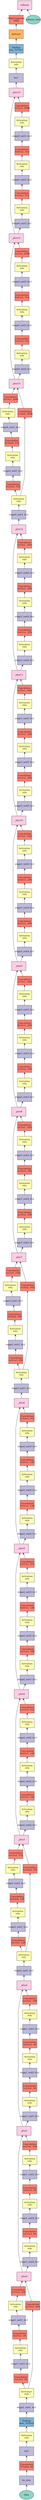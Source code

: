digraph plot {
	data [label=data fillcolor="#8dd3c7" fixedsize=true height=0.8034 shape=oval style=filled width=1.3]
	bn_data [label=bn_data fillcolor="#bebada" fixedsize=true height=0.8034 shape=box style=filled width=1.3]
	conv0 [label="Convolution\n7x7/2x2, 64" fillcolor="#fb8072" fixedsize=true height=0.8034 shape=box style=filled width=1.3]
	bn0 [label=bn0 fillcolor="#bebada" fixedsize=true height=0.8034 shape=box style=filled width=1.3]
	relu0 [label="Activation\nrelu" fillcolor="#ffffb3" fixedsize=true height=0.8034 shape=box style=filled width=1.3]
	pooling0 [label="Pooling\nmax, 3x3/2x2" fillcolor="#80b1d3" fixedsize=true height=0.8034 shape=box style=filled width=1.3]
	stage1_unit1_bn1 [label=stage1_unit1_bn1 fillcolor="#bebada" fixedsize=true height=0.8034 shape=box style=filled width=1.3]
	stage1_unit1_relu1 [label="Activation\nrelu" fillcolor="#ffffb3" fixedsize=true height=0.8034 shape=box style=filled width=1.3]
	stage1_unit1_conv1 [label="Convolution\n1x1/1x1, 64" fillcolor="#fb8072" fixedsize=true height=0.8034 shape=box style=filled width=1.3]
	stage1_unit1_bn2 [label=stage1_unit1_bn2 fillcolor="#bebada" fixedsize=true height=0.8034 shape=box style=filled width=1.3]
	stage1_unit1_relu2 [label="Activation\nrelu" fillcolor="#ffffb3" fixedsize=true height=0.8034 shape=box style=filled width=1.3]
	stage1_unit1_conv2 [label="Convolution\n3x3/1x1, 64" fillcolor="#fb8072" fixedsize=true height=0.8034 shape=box style=filled width=1.3]
	stage1_unit1_bn3 [label=stage1_unit1_bn3 fillcolor="#bebada" fixedsize=true height=0.8034 shape=box style=filled width=1.3]
	stage1_unit1_relu3 [label="Activation\nrelu" fillcolor="#ffffb3" fixedsize=true height=0.8034 shape=box style=filled width=1.3]
	stage1_unit1_conv3 [label="Convolution\n1x1/1x1, 256" fillcolor="#fb8072" fixedsize=true height=0.8034 shape=box style=filled width=1.3]
	stage1_unit1_sc [label="Convolution\n1x1/1x1, 256" fillcolor="#fb8072" fixedsize=true height=0.8034 shape=box style=filled width=1.3]
	_plus0 [label=_plus0 fillcolor="#fccde5" fixedsize=true height=0.8034 shape=box style=filled width=1.3]
	stage1_unit2_bn1 [label=stage1_unit2_bn1 fillcolor="#bebada" fixedsize=true height=0.8034 shape=box style=filled width=1.3]
	stage1_unit2_relu1 [label="Activation\nrelu" fillcolor="#ffffb3" fixedsize=true height=0.8034 shape=box style=filled width=1.3]
	stage1_unit2_conv1 [label="Convolution\n1x1/1x1, 64" fillcolor="#fb8072" fixedsize=true height=0.8034 shape=box style=filled width=1.3]
	stage1_unit2_bn2 [label=stage1_unit2_bn2 fillcolor="#bebada" fixedsize=true height=0.8034 shape=box style=filled width=1.3]
	stage1_unit2_relu2 [label="Activation\nrelu" fillcolor="#ffffb3" fixedsize=true height=0.8034 shape=box style=filled width=1.3]
	stage1_unit2_conv2 [label="Convolution\n3x3/1x1, 64" fillcolor="#fb8072" fixedsize=true height=0.8034 shape=box style=filled width=1.3]
	stage1_unit2_bn3 [label=stage1_unit2_bn3 fillcolor="#bebada" fixedsize=true height=0.8034 shape=box style=filled width=1.3]
	stage1_unit2_relu3 [label="Activation\nrelu" fillcolor="#ffffb3" fixedsize=true height=0.8034 shape=box style=filled width=1.3]
	stage1_unit2_conv3 [label="Convolution\n1x1/1x1, 256" fillcolor="#fb8072" fixedsize=true height=0.8034 shape=box style=filled width=1.3]
	_plus1 [label=_plus1 fillcolor="#fccde5" fixedsize=true height=0.8034 shape=box style=filled width=1.3]
	stage1_unit3_bn1 [label=stage1_unit3_bn1 fillcolor="#bebada" fixedsize=true height=0.8034 shape=box style=filled width=1.3]
	stage1_unit3_relu1 [label="Activation\nrelu" fillcolor="#ffffb3" fixedsize=true height=0.8034 shape=box style=filled width=1.3]
	stage1_unit3_conv1 [label="Convolution\n1x1/1x1, 64" fillcolor="#fb8072" fixedsize=true height=0.8034 shape=box style=filled width=1.3]
	stage1_unit3_bn2 [label=stage1_unit3_bn2 fillcolor="#bebada" fixedsize=true height=0.8034 shape=box style=filled width=1.3]
	stage1_unit3_relu2 [label="Activation\nrelu" fillcolor="#ffffb3" fixedsize=true height=0.8034 shape=box style=filled width=1.3]
	stage1_unit3_conv2 [label="Convolution\n3x3/1x1, 64" fillcolor="#fb8072" fixedsize=true height=0.8034 shape=box style=filled width=1.3]
	stage1_unit3_bn3 [label=stage1_unit3_bn3 fillcolor="#bebada" fixedsize=true height=0.8034 shape=box style=filled width=1.3]
	stage1_unit3_relu3 [label="Activation\nrelu" fillcolor="#ffffb3" fixedsize=true height=0.8034 shape=box style=filled width=1.3]
	stage1_unit3_conv3 [label="Convolution\n1x1/1x1, 256" fillcolor="#fb8072" fixedsize=true height=0.8034 shape=box style=filled width=1.3]
	_plus2 [label=_plus2 fillcolor="#fccde5" fixedsize=true height=0.8034 shape=box style=filled width=1.3]
	stage2_unit1_bn1 [label=stage2_unit1_bn1 fillcolor="#bebada" fixedsize=true height=0.8034 shape=box style=filled width=1.3]
	stage2_unit1_relu1 [label="Activation\nrelu" fillcolor="#ffffb3" fixedsize=true height=0.8034 shape=box style=filled width=1.3]
	stage2_unit1_conv1 [label="Convolution\n1x1/1x1, 128" fillcolor="#fb8072" fixedsize=true height=0.8034 shape=box style=filled width=1.3]
	stage2_unit1_bn2 [label=stage2_unit1_bn2 fillcolor="#bebada" fixedsize=true height=0.8034 shape=box style=filled width=1.3]
	stage2_unit1_relu2 [label="Activation\nrelu" fillcolor="#ffffb3" fixedsize=true height=0.8034 shape=box style=filled width=1.3]
	stage2_unit1_conv2 [label="Convolution\n3x3/2x2, 128" fillcolor="#fb8072" fixedsize=true height=0.8034 shape=box style=filled width=1.3]
	stage2_unit1_bn3 [label=stage2_unit1_bn3 fillcolor="#bebada" fixedsize=true height=0.8034 shape=box style=filled width=1.3]
	stage2_unit1_relu3 [label="Activation\nrelu" fillcolor="#ffffb3" fixedsize=true height=0.8034 shape=box style=filled width=1.3]
	stage2_unit1_conv3 [label="Convolution\n1x1/1x1, 512" fillcolor="#fb8072" fixedsize=true height=0.8034 shape=box style=filled width=1.3]
	stage2_unit1_sc [label="Convolution\n1x1/2x2, 512" fillcolor="#fb8072" fixedsize=true height=0.8034 shape=box style=filled width=1.3]
	_plus3 [label=_plus3 fillcolor="#fccde5" fixedsize=true height=0.8034 shape=box style=filled width=1.3]
	stage2_unit2_bn1 [label=stage2_unit2_bn1 fillcolor="#bebada" fixedsize=true height=0.8034 shape=box style=filled width=1.3]
	stage2_unit2_relu1 [label="Activation\nrelu" fillcolor="#ffffb3" fixedsize=true height=0.8034 shape=box style=filled width=1.3]
	stage2_unit2_conv1 [label="Convolution\n1x1/1x1, 128" fillcolor="#fb8072" fixedsize=true height=0.8034 shape=box style=filled width=1.3]
	stage2_unit2_bn2 [label=stage2_unit2_bn2 fillcolor="#bebada" fixedsize=true height=0.8034 shape=box style=filled width=1.3]
	stage2_unit2_relu2 [label="Activation\nrelu" fillcolor="#ffffb3" fixedsize=true height=0.8034 shape=box style=filled width=1.3]
	stage2_unit2_conv2 [label="Convolution\n3x3/1x1, 128" fillcolor="#fb8072" fixedsize=true height=0.8034 shape=box style=filled width=1.3]
	stage2_unit2_bn3 [label=stage2_unit2_bn3 fillcolor="#bebada" fixedsize=true height=0.8034 shape=box style=filled width=1.3]
	stage2_unit2_relu3 [label="Activation\nrelu" fillcolor="#ffffb3" fixedsize=true height=0.8034 shape=box style=filled width=1.3]
	stage2_unit2_conv3 [label="Convolution\n1x1/1x1, 512" fillcolor="#fb8072" fixedsize=true height=0.8034 shape=box style=filled width=1.3]
	_plus4 [label=_plus4 fillcolor="#fccde5" fixedsize=true height=0.8034 shape=box style=filled width=1.3]
	stage2_unit3_bn1 [label=stage2_unit3_bn1 fillcolor="#bebada" fixedsize=true height=0.8034 shape=box style=filled width=1.3]
	stage2_unit3_relu1 [label="Activation\nrelu" fillcolor="#ffffb3" fixedsize=true height=0.8034 shape=box style=filled width=1.3]
	stage2_unit3_conv1 [label="Convolution\n1x1/1x1, 128" fillcolor="#fb8072" fixedsize=true height=0.8034 shape=box style=filled width=1.3]
	stage2_unit3_bn2 [label=stage2_unit3_bn2 fillcolor="#bebada" fixedsize=true height=0.8034 shape=box style=filled width=1.3]
	stage2_unit3_relu2 [label="Activation\nrelu" fillcolor="#ffffb3" fixedsize=true height=0.8034 shape=box style=filled width=1.3]
	stage2_unit3_conv2 [label="Convolution\n3x3/1x1, 128" fillcolor="#fb8072" fixedsize=true height=0.8034 shape=box style=filled width=1.3]
	stage2_unit3_bn3 [label=stage2_unit3_bn3 fillcolor="#bebada" fixedsize=true height=0.8034 shape=box style=filled width=1.3]
	stage2_unit3_relu3 [label="Activation\nrelu" fillcolor="#ffffb3" fixedsize=true height=0.8034 shape=box style=filled width=1.3]
	stage2_unit3_conv3 [label="Convolution\n1x1/1x1, 512" fillcolor="#fb8072" fixedsize=true height=0.8034 shape=box style=filled width=1.3]
	_plus5 [label=_plus5 fillcolor="#fccde5" fixedsize=true height=0.8034 shape=box style=filled width=1.3]
	stage2_unit4_bn1 [label=stage2_unit4_bn1 fillcolor="#bebada" fixedsize=true height=0.8034 shape=box style=filled width=1.3]
	stage2_unit4_relu1 [label="Activation\nrelu" fillcolor="#ffffb3" fixedsize=true height=0.8034 shape=box style=filled width=1.3]
	stage2_unit4_conv1 [label="Convolution\n1x1/1x1, 128" fillcolor="#fb8072" fixedsize=true height=0.8034 shape=box style=filled width=1.3]
	stage2_unit4_bn2 [label=stage2_unit4_bn2 fillcolor="#bebada" fixedsize=true height=0.8034 shape=box style=filled width=1.3]
	stage2_unit4_relu2 [label="Activation\nrelu" fillcolor="#ffffb3" fixedsize=true height=0.8034 shape=box style=filled width=1.3]
	stage2_unit4_conv2 [label="Convolution\n3x3/1x1, 128" fillcolor="#fb8072" fixedsize=true height=0.8034 shape=box style=filled width=1.3]
	stage2_unit4_bn3 [label=stage2_unit4_bn3 fillcolor="#bebada" fixedsize=true height=0.8034 shape=box style=filled width=1.3]
	stage2_unit4_relu3 [label="Activation\nrelu" fillcolor="#ffffb3" fixedsize=true height=0.8034 shape=box style=filled width=1.3]
	stage2_unit4_conv3 [label="Convolution\n1x1/1x1, 512" fillcolor="#fb8072" fixedsize=true height=0.8034 shape=box style=filled width=1.3]
	_plus6 [label=_plus6 fillcolor="#fccde5" fixedsize=true height=0.8034 shape=box style=filled width=1.3]
	stage3_unit1_bn1 [label=stage3_unit1_bn1 fillcolor="#bebada" fixedsize=true height=0.8034 shape=box style=filled width=1.3]
	stage3_unit1_relu1 [label="Activation\nrelu" fillcolor="#ffffb3" fixedsize=true height=0.8034 shape=box style=filled width=1.3]
	stage3_unit1_conv1 [label="Convolution\n1x1/1x1, 256" fillcolor="#fb8072" fixedsize=true height=0.8034 shape=box style=filled width=1.3]
	stage3_unit1_bn2 [label=stage3_unit1_bn2 fillcolor="#bebada" fixedsize=true height=0.8034 shape=box style=filled width=1.3]
	stage3_unit1_relu2 [label="Activation\nrelu" fillcolor="#ffffb3" fixedsize=true height=0.8034 shape=box style=filled width=1.3]
	stage3_unit1_conv2 [label="Convolution\n3x3/2x2, 256" fillcolor="#fb8072" fixedsize=true height=0.8034 shape=box style=filled width=1.3]
	stage3_unit1_bn3 [label=stage3_unit1_bn3 fillcolor="#bebada" fixedsize=true height=0.8034 shape=box style=filled width=1.3]
	stage3_unit1_relu3 [label="Activation\nrelu" fillcolor="#ffffb3" fixedsize=true height=0.8034 shape=box style=filled width=1.3]
	stage3_unit1_conv3 [label="Convolution\n1x1/1x1, 1024" fillcolor="#fb8072" fixedsize=true height=0.8034 shape=box style=filled width=1.3]
	stage3_unit1_sc [label="Convolution\n1x1/2x2, 1024" fillcolor="#fb8072" fixedsize=true height=0.8034 shape=box style=filled width=1.3]
	_plus7 [label=_plus7 fillcolor="#fccde5" fixedsize=true height=0.8034 shape=box style=filled width=1.3]
	stage3_unit2_bn1 [label=stage3_unit2_bn1 fillcolor="#bebada" fixedsize=true height=0.8034 shape=box style=filled width=1.3]
	stage3_unit2_relu1 [label="Activation\nrelu" fillcolor="#ffffb3" fixedsize=true height=0.8034 shape=box style=filled width=1.3]
	stage3_unit2_conv1 [label="Convolution\n1x1/1x1, 256" fillcolor="#fb8072" fixedsize=true height=0.8034 shape=box style=filled width=1.3]
	stage3_unit2_bn2 [label=stage3_unit2_bn2 fillcolor="#bebada" fixedsize=true height=0.8034 shape=box style=filled width=1.3]
	stage3_unit2_relu2 [label="Activation\nrelu" fillcolor="#ffffb3" fixedsize=true height=0.8034 shape=box style=filled width=1.3]
	stage3_unit2_conv2 [label="Convolution\n3x3/1x1, 256" fillcolor="#fb8072" fixedsize=true height=0.8034 shape=box style=filled width=1.3]
	stage3_unit2_bn3 [label=stage3_unit2_bn3 fillcolor="#bebada" fixedsize=true height=0.8034 shape=box style=filled width=1.3]
	stage3_unit2_relu3 [label="Activation\nrelu" fillcolor="#ffffb3" fixedsize=true height=0.8034 shape=box style=filled width=1.3]
	stage3_unit2_conv3 [label="Convolution\n1x1/1x1, 1024" fillcolor="#fb8072" fixedsize=true height=0.8034 shape=box style=filled width=1.3]
	_plus8 [label=_plus8 fillcolor="#fccde5" fixedsize=true height=0.8034 shape=box style=filled width=1.3]
	stage3_unit3_bn1 [label=stage3_unit3_bn1 fillcolor="#bebada" fixedsize=true height=0.8034 shape=box style=filled width=1.3]
	stage3_unit3_relu1 [label="Activation\nrelu" fillcolor="#ffffb3" fixedsize=true height=0.8034 shape=box style=filled width=1.3]
	stage3_unit3_conv1 [label="Convolution\n1x1/1x1, 256" fillcolor="#fb8072" fixedsize=true height=0.8034 shape=box style=filled width=1.3]
	stage3_unit3_bn2 [label=stage3_unit3_bn2 fillcolor="#bebada" fixedsize=true height=0.8034 shape=box style=filled width=1.3]
	stage3_unit3_relu2 [label="Activation\nrelu" fillcolor="#ffffb3" fixedsize=true height=0.8034 shape=box style=filled width=1.3]
	stage3_unit3_conv2 [label="Convolution\n3x3/1x1, 256" fillcolor="#fb8072" fixedsize=true height=0.8034 shape=box style=filled width=1.3]
	stage3_unit3_bn3 [label=stage3_unit3_bn3 fillcolor="#bebada" fixedsize=true height=0.8034 shape=box style=filled width=1.3]
	stage3_unit3_relu3 [label="Activation\nrelu" fillcolor="#ffffb3" fixedsize=true height=0.8034 shape=box style=filled width=1.3]
	stage3_unit3_conv3 [label="Convolution\n1x1/1x1, 1024" fillcolor="#fb8072" fixedsize=true height=0.8034 shape=box style=filled width=1.3]
	_plus9 [label=_plus9 fillcolor="#fccde5" fixedsize=true height=0.8034 shape=box style=filled width=1.3]
	stage3_unit4_bn1 [label=stage3_unit4_bn1 fillcolor="#bebada" fixedsize=true height=0.8034 shape=box style=filled width=1.3]
	stage3_unit4_relu1 [label="Activation\nrelu" fillcolor="#ffffb3" fixedsize=true height=0.8034 shape=box style=filled width=1.3]
	stage3_unit4_conv1 [label="Convolution\n1x1/1x1, 256" fillcolor="#fb8072" fixedsize=true height=0.8034 shape=box style=filled width=1.3]
	stage3_unit4_bn2 [label=stage3_unit4_bn2 fillcolor="#bebada" fixedsize=true height=0.8034 shape=box style=filled width=1.3]
	stage3_unit4_relu2 [label="Activation\nrelu" fillcolor="#ffffb3" fixedsize=true height=0.8034 shape=box style=filled width=1.3]
	stage3_unit4_conv2 [label="Convolution\n3x3/1x1, 256" fillcolor="#fb8072" fixedsize=true height=0.8034 shape=box style=filled width=1.3]
	stage3_unit4_bn3 [label=stage3_unit4_bn3 fillcolor="#bebada" fixedsize=true height=0.8034 shape=box style=filled width=1.3]
	stage3_unit4_relu3 [label="Activation\nrelu" fillcolor="#ffffb3" fixedsize=true height=0.8034 shape=box style=filled width=1.3]
	stage3_unit4_conv3 [label="Convolution\n1x1/1x1, 1024" fillcolor="#fb8072" fixedsize=true height=0.8034 shape=box style=filled width=1.3]
	_plus10 [label=_plus10 fillcolor="#fccde5" fixedsize=true height=0.8034 shape=box style=filled width=1.3]
	stage3_unit5_bn1 [label=stage3_unit5_bn1 fillcolor="#bebada" fixedsize=true height=0.8034 shape=box style=filled width=1.3]
	stage3_unit5_relu1 [label="Activation\nrelu" fillcolor="#ffffb3" fixedsize=true height=0.8034 shape=box style=filled width=1.3]
	stage3_unit5_conv1 [label="Convolution\n1x1/1x1, 256" fillcolor="#fb8072" fixedsize=true height=0.8034 shape=box style=filled width=1.3]
	stage3_unit5_bn2 [label=stage3_unit5_bn2 fillcolor="#bebada" fixedsize=true height=0.8034 shape=box style=filled width=1.3]
	stage3_unit5_relu2 [label="Activation\nrelu" fillcolor="#ffffb3" fixedsize=true height=0.8034 shape=box style=filled width=1.3]
	stage3_unit5_conv2 [label="Convolution\n3x3/1x1, 256" fillcolor="#fb8072" fixedsize=true height=0.8034 shape=box style=filled width=1.3]
	stage3_unit5_bn3 [label=stage3_unit5_bn3 fillcolor="#bebada" fixedsize=true height=0.8034 shape=box style=filled width=1.3]
	stage3_unit5_relu3 [label="Activation\nrelu" fillcolor="#ffffb3" fixedsize=true height=0.8034 shape=box style=filled width=1.3]
	stage3_unit5_conv3 [label="Convolution\n1x1/1x1, 1024" fillcolor="#fb8072" fixedsize=true height=0.8034 shape=box style=filled width=1.3]
	_plus11 [label=_plus11 fillcolor="#fccde5" fixedsize=true height=0.8034 shape=box style=filled width=1.3]
	stage3_unit6_bn1 [label=stage3_unit6_bn1 fillcolor="#bebada" fixedsize=true height=0.8034 shape=box style=filled width=1.3]
	stage3_unit6_relu1 [label="Activation\nrelu" fillcolor="#ffffb3" fixedsize=true height=0.8034 shape=box style=filled width=1.3]
	stage3_unit6_conv1 [label="Convolution\n1x1/1x1, 256" fillcolor="#fb8072" fixedsize=true height=0.8034 shape=box style=filled width=1.3]
	stage3_unit6_bn2 [label=stage3_unit6_bn2 fillcolor="#bebada" fixedsize=true height=0.8034 shape=box style=filled width=1.3]
	stage3_unit6_relu2 [label="Activation\nrelu" fillcolor="#ffffb3" fixedsize=true height=0.8034 shape=box style=filled width=1.3]
	stage3_unit6_conv2 [label="Convolution\n3x3/1x1, 256" fillcolor="#fb8072" fixedsize=true height=0.8034 shape=box style=filled width=1.3]
	stage3_unit6_bn3 [label=stage3_unit6_bn3 fillcolor="#bebada" fixedsize=true height=0.8034 shape=box style=filled width=1.3]
	stage3_unit6_relu3 [label="Activation\nrelu" fillcolor="#ffffb3" fixedsize=true height=0.8034 shape=box style=filled width=1.3]
	stage3_unit6_conv3 [label="Convolution\n1x1/1x1, 1024" fillcolor="#fb8072" fixedsize=true height=0.8034 shape=box style=filled width=1.3]
	_plus12 [label=_plus12 fillcolor="#fccde5" fixedsize=true height=0.8034 shape=box style=filled width=1.3]
	stage4_unit1_bn1 [label=stage4_unit1_bn1 fillcolor="#bebada" fixedsize=true height=0.8034 shape=box style=filled width=1.3]
	stage4_unit1_relu1 [label="Activation\nrelu" fillcolor="#ffffb3" fixedsize=true height=0.8034 shape=box style=filled width=1.3]
	stage4_unit1_conv1 [label="Convolution\n1x1/1x1, 512" fillcolor="#fb8072" fixedsize=true height=0.8034 shape=box style=filled width=1.3]
	stage4_unit1_bn2 [label=stage4_unit1_bn2 fillcolor="#bebada" fixedsize=true height=0.8034 shape=box style=filled width=1.3]
	stage4_unit1_relu2 [label="Activation\nrelu" fillcolor="#ffffb3" fixedsize=true height=0.8034 shape=box style=filled width=1.3]
	stage4_unit1_conv2 [label="Convolution\n3x3/2x2, 512" fillcolor="#fb8072" fixedsize=true height=0.8034 shape=box style=filled width=1.3]
	stage4_unit1_bn3 [label=stage4_unit1_bn3 fillcolor="#bebada" fixedsize=true height=0.8034 shape=box style=filled width=1.3]
	stage4_unit1_relu3 [label="Activation\nrelu" fillcolor="#ffffb3" fixedsize=true height=0.8034 shape=box style=filled width=1.3]
	stage4_unit1_conv3 [label="Convolution\n1x1/1x1, 2048" fillcolor="#fb8072" fixedsize=true height=0.8034 shape=box style=filled width=1.3]
	stage4_unit1_sc [label="Convolution\n1x1/2x2, 2048" fillcolor="#fb8072" fixedsize=true height=0.8034 shape=box style=filled width=1.3]
	_plus13 [label=_plus13 fillcolor="#fccde5" fixedsize=true height=0.8034 shape=box style=filled width=1.3]
	stage4_unit2_bn1 [label=stage4_unit2_bn1 fillcolor="#bebada" fixedsize=true height=0.8034 shape=box style=filled width=1.3]
	stage4_unit2_relu1 [label="Activation\nrelu" fillcolor="#ffffb3" fixedsize=true height=0.8034 shape=box style=filled width=1.3]
	stage4_unit2_conv1 [label="Convolution\n1x1/1x1, 512" fillcolor="#fb8072" fixedsize=true height=0.8034 shape=box style=filled width=1.3]
	stage4_unit2_bn2 [label=stage4_unit2_bn2 fillcolor="#bebada" fixedsize=true height=0.8034 shape=box style=filled width=1.3]
	stage4_unit2_relu2 [label="Activation\nrelu" fillcolor="#ffffb3" fixedsize=true height=0.8034 shape=box style=filled width=1.3]
	stage4_unit2_conv2 [label="Convolution\n3x3/1x1, 512" fillcolor="#fb8072" fixedsize=true height=0.8034 shape=box style=filled width=1.3]
	stage4_unit2_bn3 [label=stage4_unit2_bn3 fillcolor="#bebada" fixedsize=true height=0.8034 shape=box style=filled width=1.3]
	stage4_unit2_relu3 [label="Activation\nrelu" fillcolor="#ffffb3" fixedsize=true height=0.8034 shape=box style=filled width=1.3]
	stage4_unit2_conv3 [label="Convolution\n1x1/1x1, 2048" fillcolor="#fb8072" fixedsize=true height=0.8034 shape=box style=filled width=1.3]
	_plus14 [label=_plus14 fillcolor="#fccde5" fixedsize=true height=0.8034 shape=box style=filled width=1.3]
	stage4_unit3_bn1 [label=stage4_unit3_bn1 fillcolor="#bebada" fixedsize=true height=0.8034 shape=box style=filled width=1.3]
	stage4_unit3_relu1 [label="Activation\nrelu" fillcolor="#ffffb3" fixedsize=true height=0.8034 shape=box style=filled width=1.3]
	stage4_unit3_conv1 [label="Convolution\n1x1/1x1, 512" fillcolor="#fb8072" fixedsize=true height=0.8034 shape=box style=filled width=1.3]
	stage4_unit3_bn2 [label=stage4_unit3_bn2 fillcolor="#bebada" fixedsize=true height=0.8034 shape=box style=filled width=1.3]
	stage4_unit3_relu2 [label="Activation\nrelu" fillcolor="#ffffb3" fixedsize=true height=0.8034 shape=box style=filled width=1.3]
	stage4_unit3_conv2 [label="Convolution\n3x3/1x1, 512" fillcolor="#fb8072" fixedsize=true height=0.8034 shape=box style=filled width=1.3]
	stage4_unit3_bn3 [label=stage4_unit3_bn3 fillcolor="#bebada" fixedsize=true height=0.8034 shape=box style=filled width=1.3]
	stage4_unit3_relu3 [label="Activation\nrelu" fillcolor="#ffffb3" fixedsize=true height=0.8034 shape=box style=filled width=1.3]
	stage4_unit3_conv3 [label="Convolution\n1x1/1x1, 2048" fillcolor="#fb8072" fixedsize=true height=0.8034 shape=box style=filled width=1.3]
	_plus15 [label=_plus15 fillcolor="#fccde5" fixedsize=true height=0.8034 shape=box style=filled width=1.3]
	bn1 [label=bn1 fillcolor="#bebada" fixedsize=true height=0.8034 shape=box style=filled width=1.3]
	relu1 [label="Activation\nrelu" fillcolor="#ffffb3" fixedsize=true height=0.8034 shape=box style=filled width=1.3]
	pool1 [label="Pooling\navg, 7x7/1x1" fillcolor="#80b1d3" fixedsize=true height=0.8034 shape=box style=filled width=1.3]
	flatten0 [label=flatten0 fillcolor="#fdb462" fixedsize=true height=0.8034 shape=box style=filled width=1.3]
	fc1 [label="FullyConnected\n1000" fillcolor="#fb8072" fixedsize=true height=0.8034 shape=box style=filled width=1.3]
	softmax_label [label=softmax_label fillcolor="#8dd3c7" fixedsize=true height=0.8034 shape=oval style=filled width=1.3]
	softmax [label=softmax fillcolor="#fccde5" fixedsize=true height=0.8034 shape=box style=filled width=1.3]
	bn_data -> data [arrowtail=open dir=back]
	conv0 -> bn_data [arrowtail=open dir=back]
	bn0 -> conv0 [arrowtail=open dir=back]
	relu0 -> bn0 [arrowtail=open dir=back]
	pooling0 -> relu0 [arrowtail=open dir=back]
	stage1_unit1_bn1 -> pooling0 [arrowtail=open dir=back]
	stage1_unit1_relu1 -> stage1_unit1_bn1 [arrowtail=open dir=back]
	stage1_unit1_conv1 -> stage1_unit1_relu1 [arrowtail=open dir=back]
	stage1_unit1_bn2 -> stage1_unit1_conv1 [arrowtail=open dir=back]
	stage1_unit1_relu2 -> stage1_unit1_bn2 [arrowtail=open dir=back]
	stage1_unit1_conv2 -> stage1_unit1_relu2 [arrowtail=open dir=back]
	stage1_unit1_bn3 -> stage1_unit1_conv2 [arrowtail=open dir=back]
	stage1_unit1_relu3 -> stage1_unit1_bn3 [arrowtail=open dir=back]
	stage1_unit1_conv3 -> stage1_unit1_relu3 [arrowtail=open dir=back]
	stage1_unit1_sc -> stage1_unit1_relu1 [arrowtail=open dir=back]
	_plus0 -> stage1_unit1_conv3 [arrowtail=open dir=back]
	_plus0 -> stage1_unit1_sc [arrowtail=open dir=back]
	stage1_unit2_bn1 -> _plus0 [arrowtail=open dir=back]
	stage1_unit2_relu1 -> stage1_unit2_bn1 [arrowtail=open dir=back]
	stage1_unit2_conv1 -> stage1_unit2_relu1 [arrowtail=open dir=back]
	stage1_unit2_bn2 -> stage1_unit2_conv1 [arrowtail=open dir=back]
	stage1_unit2_relu2 -> stage1_unit2_bn2 [arrowtail=open dir=back]
	stage1_unit2_conv2 -> stage1_unit2_relu2 [arrowtail=open dir=back]
	stage1_unit2_bn3 -> stage1_unit2_conv2 [arrowtail=open dir=back]
	stage1_unit2_relu3 -> stage1_unit2_bn3 [arrowtail=open dir=back]
	stage1_unit2_conv3 -> stage1_unit2_relu3 [arrowtail=open dir=back]
	_plus1 -> stage1_unit2_conv3 [arrowtail=open dir=back]
	_plus1 -> _plus0 [arrowtail=open dir=back]
	stage1_unit3_bn1 -> _plus1 [arrowtail=open dir=back]
	stage1_unit3_relu1 -> stage1_unit3_bn1 [arrowtail=open dir=back]
	stage1_unit3_conv1 -> stage1_unit3_relu1 [arrowtail=open dir=back]
	stage1_unit3_bn2 -> stage1_unit3_conv1 [arrowtail=open dir=back]
	stage1_unit3_relu2 -> stage1_unit3_bn2 [arrowtail=open dir=back]
	stage1_unit3_conv2 -> stage1_unit3_relu2 [arrowtail=open dir=back]
	stage1_unit3_bn3 -> stage1_unit3_conv2 [arrowtail=open dir=back]
	stage1_unit3_relu3 -> stage1_unit3_bn3 [arrowtail=open dir=back]
	stage1_unit3_conv3 -> stage1_unit3_relu3 [arrowtail=open dir=back]
	_plus2 -> stage1_unit3_conv3 [arrowtail=open dir=back]
	_plus2 -> _plus1 [arrowtail=open dir=back]
	stage2_unit1_bn1 -> _plus2 [arrowtail=open dir=back]
	stage2_unit1_relu1 -> stage2_unit1_bn1 [arrowtail=open dir=back]
	stage2_unit1_conv1 -> stage2_unit1_relu1 [arrowtail=open dir=back]
	stage2_unit1_bn2 -> stage2_unit1_conv1 [arrowtail=open dir=back]
	stage2_unit1_relu2 -> stage2_unit1_bn2 [arrowtail=open dir=back]
	stage2_unit1_conv2 -> stage2_unit1_relu2 [arrowtail=open dir=back]
	stage2_unit1_bn3 -> stage2_unit1_conv2 [arrowtail=open dir=back]
	stage2_unit1_relu3 -> stage2_unit1_bn3 [arrowtail=open dir=back]
	stage2_unit1_conv3 -> stage2_unit1_relu3 [arrowtail=open dir=back]
	stage2_unit1_sc -> stage2_unit1_relu1 [arrowtail=open dir=back]
	_plus3 -> stage2_unit1_conv3 [arrowtail=open dir=back]
	_plus3 -> stage2_unit1_sc [arrowtail=open dir=back]
	stage2_unit2_bn1 -> _plus3 [arrowtail=open dir=back]
	stage2_unit2_relu1 -> stage2_unit2_bn1 [arrowtail=open dir=back]
	stage2_unit2_conv1 -> stage2_unit2_relu1 [arrowtail=open dir=back]
	stage2_unit2_bn2 -> stage2_unit2_conv1 [arrowtail=open dir=back]
	stage2_unit2_relu2 -> stage2_unit2_bn2 [arrowtail=open dir=back]
	stage2_unit2_conv2 -> stage2_unit2_relu2 [arrowtail=open dir=back]
	stage2_unit2_bn3 -> stage2_unit2_conv2 [arrowtail=open dir=back]
	stage2_unit2_relu3 -> stage2_unit2_bn3 [arrowtail=open dir=back]
	stage2_unit2_conv3 -> stage2_unit2_relu3 [arrowtail=open dir=back]
	_plus4 -> stage2_unit2_conv3 [arrowtail=open dir=back]
	_plus4 -> _plus3 [arrowtail=open dir=back]
	stage2_unit3_bn1 -> _plus4 [arrowtail=open dir=back]
	stage2_unit3_relu1 -> stage2_unit3_bn1 [arrowtail=open dir=back]
	stage2_unit3_conv1 -> stage2_unit3_relu1 [arrowtail=open dir=back]
	stage2_unit3_bn2 -> stage2_unit3_conv1 [arrowtail=open dir=back]
	stage2_unit3_relu2 -> stage2_unit3_bn2 [arrowtail=open dir=back]
	stage2_unit3_conv2 -> stage2_unit3_relu2 [arrowtail=open dir=back]
	stage2_unit3_bn3 -> stage2_unit3_conv2 [arrowtail=open dir=back]
	stage2_unit3_relu3 -> stage2_unit3_bn3 [arrowtail=open dir=back]
	stage2_unit3_conv3 -> stage2_unit3_relu3 [arrowtail=open dir=back]
	_plus5 -> stage2_unit3_conv3 [arrowtail=open dir=back]
	_plus5 -> _plus4 [arrowtail=open dir=back]
	stage2_unit4_bn1 -> _plus5 [arrowtail=open dir=back]
	stage2_unit4_relu1 -> stage2_unit4_bn1 [arrowtail=open dir=back]
	stage2_unit4_conv1 -> stage2_unit4_relu1 [arrowtail=open dir=back]
	stage2_unit4_bn2 -> stage2_unit4_conv1 [arrowtail=open dir=back]
	stage2_unit4_relu2 -> stage2_unit4_bn2 [arrowtail=open dir=back]
	stage2_unit4_conv2 -> stage2_unit4_relu2 [arrowtail=open dir=back]
	stage2_unit4_bn3 -> stage2_unit4_conv2 [arrowtail=open dir=back]
	stage2_unit4_relu3 -> stage2_unit4_bn3 [arrowtail=open dir=back]
	stage2_unit4_conv3 -> stage2_unit4_relu3 [arrowtail=open dir=back]
	_plus6 -> stage2_unit4_conv3 [arrowtail=open dir=back]
	_plus6 -> _plus5 [arrowtail=open dir=back]
	stage3_unit1_bn1 -> _plus6 [arrowtail=open dir=back]
	stage3_unit1_relu1 -> stage3_unit1_bn1 [arrowtail=open dir=back]
	stage3_unit1_conv1 -> stage3_unit1_relu1 [arrowtail=open dir=back]
	stage3_unit1_bn2 -> stage3_unit1_conv1 [arrowtail=open dir=back]
	stage3_unit1_relu2 -> stage3_unit1_bn2 [arrowtail=open dir=back]
	stage3_unit1_conv2 -> stage3_unit1_relu2 [arrowtail=open dir=back]
	stage3_unit1_bn3 -> stage3_unit1_conv2 [arrowtail=open dir=back]
	stage3_unit1_relu3 -> stage3_unit1_bn3 [arrowtail=open dir=back]
	stage3_unit1_conv3 -> stage3_unit1_relu3 [arrowtail=open dir=back]
	stage3_unit1_sc -> stage3_unit1_relu1 [arrowtail=open dir=back]
	_plus7 -> stage3_unit1_conv3 [arrowtail=open dir=back]
	_plus7 -> stage3_unit1_sc [arrowtail=open dir=back]
	stage3_unit2_bn1 -> _plus7 [arrowtail=open dir=back]
	stage3_unit2_relu1 -> stage3_unit2_bn1 [arrowtail=open dir=back]
	stage3_unit2_conv1 -> stage3_unit2_relu1 [arrowtail=open dir=back]
	stage3_unit2_bn2 -> stage3_unit2_conv1 [arrowtail=open dir=back]
	stage3_unit2_relu2 -> stage3_unit2_bn2 [arrowtail=open dir=back]
	stage3_unit2_conv2 -> stage3_unit2_relu2 [arrowtail=open dir=back]
	stage3_unit2_bn3 -> stage3_unit2_conv2 [arrowtail=open dir=back]
	stage3_unit2_relu3 -> stage3_unit2_bn3 [arrowtail=open dir=back]
	stage3_unit2_conv3 -> stage3_unit2_relu3 [arrowtail=open dir=back]
	_plus8 -> stage3_unit2_conv3 [arrowtail=open dir=back]
	_plus8 -> _plus7 [arrowtail=open dir=back]
	stage3_unit3_bn1 -> _plus8 [arrowtail=open dir=back]
	stage3_unit3_relu1 -> stage3_unit3_bn1 [arrowtail=open dir=back]
	stage3_unit3_conv1 -> stage3_unit3_relu1 [arrowtail=open dir=back]
	stage3_unit3_bn2 -> stage3_unit3_conv1 [arrowtail=open dir=back]
	stage3_unit3_relu2 -> stage3_unit3_bn2 [arrowtail=open dir=back]
	stage3_unit3_conv2 -> stage3_unit3_relu2 [arrowtail=open dir=back]
	stage3_unit3_bn3 -> stage3_unit3_conv2 [arrowtail=open dir=back]
	stage3_unit3_relu3 -> stage3_unit3_bn3 [arrowtail=open dir=back]
	stage3_unit3_conv3 -> stage3_unit3_relu3 [arrowtail=open dir=back]
	_plus9 -> stage3_unit3_conv3 [arrowtail=open dir=back]
	_plus9 -> _plus8 [arrowtail=open dir=back]
	stage3_unit4_bn1 -> _plus9 [arrowtail=open dir=back]
	stage3_unit4_relu1 -> stage3_unit4_bn1 [arrowtail=open dir=back]
	stage3_unit4_conv1 -> stage3_unit4_relu1 [arrowtail=open dir=back]
	stage3_unit4_bn2 -> stage3_unit4_conv1 [arrowtail=open dir=back]
	stage3_unit4_relu2 -> stage3_unit4_bn2 [arrowtail=open dir=back]
	stage3_unit4_conv2 -> stage3_unit4_relu2 [arrowtail=open dir=back]
	stage3_unit4_bn3 -> stage3_unit4_conv2 [arrowtail=open dir=back]
	stage3_unit4_relu3 -> stage3_unit4_bn3 [arrowtail=open dir=back]
	stage3_unit4_conv3 -> stage3_unit4_relu3 [arrowtail=open dir=back]
	_plus10 -> stage3_unit4_conv3 [arrowtail=open dir=back]
	_plus10 -> _plus9 [arrowtail=open dir=back]
	stage3_unit5_bn1 -> _plus10 [arrowtail=open dir=back]
	stage3_unit5_relu1 -> stage3_unit5_bn1 [arrowtail=open dir=back]
	stage3_unit5_conv1 -> stage3_unit5_relu1 [arrowtail=open dir=back]
	stage3_unit5_bn2 -> stage3_unit5_conv1 [arrowtail=open dir=back]
	stage3_unit5_relu2 -> stage3_unit5_bn2 [arrowtail=open dir=back]
	stage3_unit5_conv2 -> stage3_unit5_relu2 [arrowtail=open dir=back]
	stage3_unit5_bn3 -> stage3_unit5_conv2 [arrowtail=open dir=back]
	stage3_unit5_relu3 -> stage3_unit5_bn3 [arrowtail=open dir=back]
	stage3_unit5_conv3 -> stage3_unit5_relu3 [arrowtail=open dir=back]
	_plus11 -> stage3_unit5_conv3 [arrowtail=open dir=back]
	_plus11 -> _plus10 [arrowtail=open dir=back]
	stage3_unit6_bn1 -> _plus11 [arrowtail=open dir=back]
	stage3_unit6_relu1 -> stage3_unit6_bn1 [arrowtail=open dir=back]
	stage3_unit6_conv1 -> stage3_unit6_relu1 [arrowtail=open dir=back]
	stage3_unit6_bn2 -> stage3_unit6_conv1 [arrowtail=open dir=back]
	stage3_unit6_relu2 -> stage3_unit6_bn2 [arrowtail=open dir=back]
	stage3_unit6_conv2 -> stage3_unit6_relu2 [arrowtail=open dir=back]
	stage3_unit6_bn3 -> stage3_unit6_conv2 [arrowtail=open dir=back]
	stage3_unit6_relu3 -> stage3_unit6_bn3 [arrowtail=open dir=back]
	stage3_unit6_conv3 -> stage3_unit6_relu3 [arrowtail=open dir=back]
	_plus12 -> stage3_unit6_conv3 [arrowtail=open dir=back]
	_plus12 -> _plus11 [arrowtail=open dir=back]
	stage4_unit1_bn1 -> _plus12 [arrowtail=open dir=back]
	stage4_unit1_relu1 -> stage4_unit1_bn1 [arrowtail=open dir=back]
	stage4_unit1_conv1 -> stage4_unit1_relu1 [arrowtail=open dir=back]
	stage4_unit1_bn2 -> stage4_unit1_conv1 [arrowtail=open dir=back]
	stage4_unit1_relu2 -> stage4_unit1_bn2 [arrowtail=open dir=back]
	stage4_unit1_conv2 -> stage4_unit1_relu2 [arrowtail=open dir=back]
	stage4_unit1_bn3 -> stage4_unit1_conv2 [arrowtail=open dir=back]
	stage4_unit1_relu3 -> stage4_unit1_bn3 [arrowtail=open dir=back]
	stage4_unit1_conv3 -> stage4_unit1_relu3 [arrowtail=open dir=back]
	stage4_unit1_sc -> stage4_unit1_relu1 [arrowtail=open dir=back]
	_plus13 -> stage4_unit1_conv3 [arrowtail=open dir=back]
	_plus13 -> stage4_unit1_sc [arrowtail=open dir=back]
	stage4_unit2_bn1 -> _plus13 [arrowtail=open dir=back]
	stage4_unit2_relu1 -> stage4_unit2_bn1 [arrowtail=open dir=back]
	stage4_unit2_conv1 -> stage4_unit2_relu1 [arrowtail=open dir=back]
	stage4_unit2_bn2 -> stage4_unit2_conv1 [arrowtail=open dir=back]
	stage4_unit2_relu2 -> stage4_unit2_bn2 [arrowtail=open dir=back]
	stage4_unit2_conv2 -> stage4_unit2_relu2 [arrowtail=open dir=back]
	stage4_unit2_bn3 -> stage4_unit2_conv2 [arrowtail=open dir=back]
	stage4_unit2_relu3 -> stage4_unit2_bn3 [arrowtail=open dir=back]
	stage4_unit2_conv3 -> stage4_unit2_relu3 [arrowtail=open dir=back]
	_plus14 -> stage4_unit2_conv3 [arrowtail=open dir=back]
	_plus14 -> _plus13 [arrowtail=open dir=back]
	stage4_unit3_bn1 -> _plus14 [arrowtail=open dir=back]
	stage4_unit3_relu1 -> stage4_unit3_bn1 [arrowtail=open dir=back]
	stage4_unit3_conv1 -> stage4_unit3_relu1 [arrowtail=open dir=back]
	stage4_unit3_bn2 -> stage4_unit3_conv1 [arrowtail=open dir=back]
	stage4_unit3_relu2 -> stage4_unit3_bn2 [arrowtail=open dir=back]
	stage4_unit3_conv2 -> stage4_unit3_relu2 [arrowtail=open dir=back]
	stage4_unit3_bn3 -> stage4_unit3_conv2 [arrowtail=open dir=back]
	stage4_unit3_relu3 -> stage4_unit3_bn3 [arrowtail=open dir=back]
	stage4_unit3_conv3 -> stage4_unit3_relu3 [arrowtail=open dir=back]
	_plus15 -> stage4_unit3_conv3 [arrowtail=open dir=back]
	_plus15 -> _plus14 [arrowtail=open dir=back]
	bn1 -> _plus15 [arrowtail=open dir=back]
	relu1 -> bn1 [arrowtail=open dir=back]
	pool1 -> relu1 [arrowtail=open dir=back]
	flatten0 -> pool1 [arrowtail=open dir=back]
	fc1 -> flatten0 [arrowtail=open dir=back]
	softmax -> fc1 [arrowtail=open dir=back]
	softmax -> softmax_label [arrowtail=open dir=back]
}
